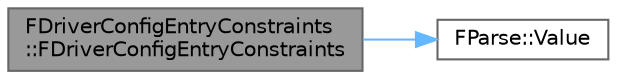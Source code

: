 digraph "FDriverConfigEntryConstraints::FDriverConfigEntryConstraints"
{
 // INTERACTIVE_SVG=YES
 // LATEX_PDF_SIZE
  bgcolor="transparent";
  edge [fontname=Helvetica,fontsize=10,labelfontname=Helvetica,labelfontsize=10];
  node [fontname=Helvetica,fontsize=10,shape=box,height=0.2,width=0.4];
  rankdir="LR";
  Node1 [id="Node000001",label="FDriverConfigEntryConstraints\l::FDriverConfigEntryConstraints",height=0.2,width=0.4,color="gray40", fillcolor="grey60", style="filled", fontcolor="black",tooltip=" "];
  Node1 -> Node2 [id="edge1_Node000001_Node000002",color="steelblue1",style="solid",tooltip=" "];
  Node2 [id="Node000002",label="FParse::Value",height=0.2,width=0.4,color="grey40", fillcolor="white", style="filled",URL="$d3/db4/structFParse.html#a6b6dec9bb04402f8fe04281774c206ee",tooltip="Parses a name."];
}

